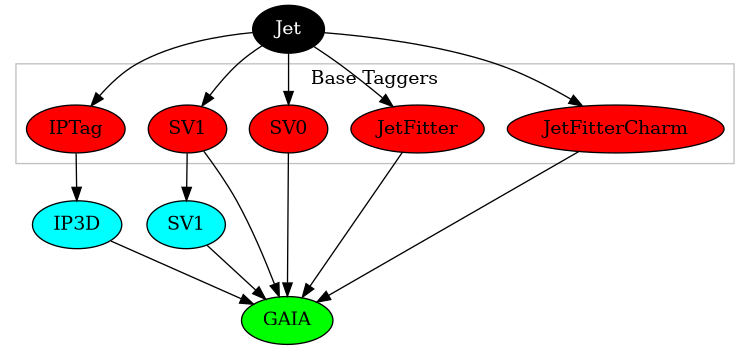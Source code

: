 digraph g { 

graph [size = "5, 5"]
//label="Atlas Flavor Tagging Framework"
jet  [label="Jet", fontcolor=white, style=filled, fillcolor=black]; 

subgraph cluster_0{ 
rank=same
label="Base Taggers"
color=gray
iptag      [label="IPTag"     , style=filled, fillcolor=red]
svtag      [label="SV1"       , style=filled, fillcolor=red]
sv0tag      [label="SV0"       , style=filled, fillcolor=red]
jetfitter  [label="JetFitter" , style=filled, fillcolor=red]
jfc        [label="JetFitterCharm" , style=filled, fillcolor=red]
}			
jet -> iptag
jet -> svtag
jet -> jetfitter
jet -> jfc
jet -> sv0tag

//subgraph {rank=same
ip3d    [ label="IP3D"   , style=filled, fillcolor = cyan]
sv1     [ label="SV1"    , style=filled, fillcolor = cyan]
//sv0     [ label="SV0"    , style=filled, fillcolor = cyan]
sometag [ label="GAIA"   , style=filled, fillcolor = green]
iptag -> ip3d
ip3d -> sometag
svtag -> sometag
svtag -> sv1
//sv0tag -> sv0
sv1 -> sometag
sv0tag -> sometag
jetfitter -> sometag
jfc -> sometag

}
